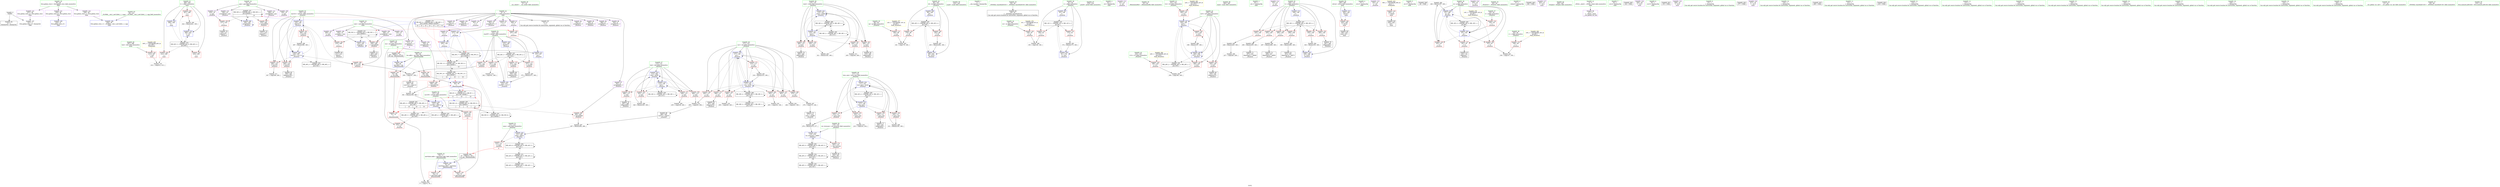 digraph "SVFG" {
	label="SVFG";

	Node0x55f3301e9c90 [shape=record,color=grey,label="{NodeID: 0\nNullPtr}"];
	Node0x55f3301e9c90 -> Node0x55f3302073c0[style=solid];
	Node0x55f3301e9c90 -> Node0x55f3302092c0[style=solid];
	Node0x55f330208ff0 [shape=record,color=red,label="{NodeID: 194\n421\<--399\n\<--t\nmain\n}"];
	Node0x55f330208ff0 -> Node0x55f330217390[style=solid];
	Node0x55f3302061b0 [shape=record,color=purple,label="{NodeID: 111\n216\<--19\n\<--jam\n_Z5solvev\n}"];
	Node0x55f3302061b0 -> Node0x55f33020e750[style=solid];
	Node0x55f3301ee200 [shape=record,color=green,label="{NodeID: 28\n51\<--52\n__cxa_atexit\<--__cxa_atexit_field_insensitive\n}"];
	Node0x55f330217c90 [shape=record,color=grey,label="{NodeID: 305\n77 = cmp(75, 76, )\n}"];
	Node0x55f33020a740 [shape=record,color=blue,label="{NodeID: 222\n115\<--321\nstart\<--inc86\n_Z5solvev\n}"];
	Node0x55f33020a740 -> Node0x55f33020d3d0[style=dashed];
	Node0x55f33020a740 -> Node0x55f33020d4a0[style=dashed];
	Node0x55f33020a740 -> Node0x55f33020d570[style=dashed];
	Node0x55f33020a740 -> Node0x55f33020d640[style=dashed];
	Node0x55f33020a740 -> Node0x55f33020a740[style=dashed];
	Node0x55f33020a740 -> Node0x55f330232640[style=dashed];
	Node0x55f33020c1f0 [shape=record,color=red,label="{NodeID: 139\n179\<--99\n\<--i8\n_Z5solvev\n}"];
	Node0x55f33020c1f0 -> Node0x55f330217990[style=solid];
	Node0x55f330206c50 [shape=record,color=green,label="{NodeID: 56\n143\<--144\nscanf\<--scanf_field_insensitive\n}"];
	Node0x55f330227740 [shape=record,color=black,label="{NodeID: 333\nMR_42V_2 = PHI(MR_42V_3, MR_42V_1, )\npts\{122 \}\n}"];
	Node0x55f330227740 -> Node0x55f330227740[style=dashed];
	Node0x55f330227740 -> Node0x55f330233540[style=dashed];
	Node0x55f33020d8b0 [shape=record,color=red,label="{NodeID: 167\n263\<--117\n\<--cur\n_Z5solvev\n}"];
	Node0x55f33020d8b0 -> Node0x55f330217810[style=solid];
	Node0x55f330208490 [shape=record,color=black,label="{NodeID: 84\n310\<--309\nidxprom80\<--\n_Z5solvev\n}"];
	Node0x55f3301ea3e0 [shape=record,color=green,label="{NodeID: 1\n7\<--1\n__dso_handle\<--dummyObj\nGlob }"];
	Node0x55f3302090c0 [shape=record,color=blue,label="{NodeID: 195\n435\<--37\nllvm.global_ctors_0\<--\nGlob }"];
	Node0x55f330206280 [shape=record,color=purple,label="{NodeID: 112\n269\<--19\narrayidx56\<--jam\n_Z5solvev\n}"];
	Node0x55f330206280 -> Node0x55f33020e8f0[style=solid];
	Node0x55f3301ee300 [shape=record,color=green,label="{NodeID: 29\n50\<--56\n_ZNSt8ios_base4InitD1Ev\<--_ZNSt8ios_base4InitD1Ev_field_insensitive\n}"];
	Node0x55f3301ee300 -> Node0x55f3302075c0[style=solid];
	Node0x55f330217e10 [shape=record,color=grey,label="{NodeID: 306\n150 = cmp(148, 149, )\n}"];
	Node0x55f33020a810 [shape=record,color=blue,label="{NodeID: 223\n113\<--326\nlast\<--inc89\n_Z5solvev\n}"];
	Node0x55f33020a810 -> Node0x55f33020d090[style=dashed];
	Node0x55f33020a810 -> Node0x55f33020d160[style=dashed];
	Node0x55f33020a810 -> Node0x55f33020d230[style=dashed];
	Node0x55f33020a810 -> Node0x55f33020d300[style=dashed];
	Node0x55f33020a810 -> Node0x55f33020a260[style=dashed];
	Node0x55f33020a810 -> Node0x55f33020a810[style=dashed];
	Node0x55f33020a810 -> Node0x55f330225f40[style=dashed];
	Node0x55f33020c2c0 [shape=record,color=red,label="{NodeID: 140\n202\<--99\n\<--i8\n_Z5solvev\n}"];
	Node0x55f33020c2c0 -> Node0x55f330216190[style=solid];
	Node0x55f330206d50 [shape=record,color=green,label="{NodeID: 57\n378\<--379\nprintf\<--printf_field_insensitive\n}"];
	Node0x55f33020d980 [shape=record,color=red,label="{NodeID: 168\n275\<--117\n\<--cur\n_Z5solvev\n}"];
	Node0x55f33020d980 -> Node0x55f330217f90[style=solid];
	Node0x55f330208560 [shape=record,color=black,label="{NodeID: 85\n350\<--349\nidxprom106\<--\n_Z5solvev\n}"];
	Node0x55f3301ed1b0 [shape=record,color=green,label="{NodeID: 2\n23\<--1\n.str\<--dummyObj\nGlob }"];
	Node0x55f3302091c0 [shape=record,color=blue,label="{NodeID: 196\n436\<--38\nllvm.global_ctors_1\<--_GLOBAL__sub_I_net12k44_1_1.cpp\nGlob }"];
	Node0x55f330206350 [shape=record,color=purple,label="{NodeID: 113\n141\<--23\n\<--.str\n_Z5solvev\n}"];
	Node0x55f3301ee400 [shape=record,color=green,label="{NodeID: 30\n63\<--64\n_Z8minimizeRii\<--_Z8minimizeRii_field_insensitive\n}"];
	Node0x55f330217f90 [shape=record,color=grey,label="{NodeID: 307\n276 = cmp(275, 146, )\n}"];
	Node0x55f330217f90 -> Node0x55f330207d40[style=solid];
	Node0x55f33020a8e0 [shape=record,color=blue,label="{NodeID: 224\n111\<--331\nturn_cam\<--inc92\n_Z5solvev\n}"];
	Node0x55f33020a8e0 -> Node0x55f33020cd50[style=dashed];
	Node0x55f33020a8e0 -> Node0x55f33020ce20[style=dashed];
	Node0x55f33020a8e0 -> Node0x55f33020cef0[style=dashed];
	Node0x55f33020a8e0 -> Node0x55f33020cfc0[style=dashed];
	Node0x55f33020a8e0 -> Node0x55f33020a8e0[style=dashed];
	Node0x55f33020a8e0 -> Node0x55f330225a40[style=dashed];
	Node0x55f33020c390 [shape=record,color=red,label="{NodeID: 141\n185\<--101\n\<--l12\n_Z5solvev\n}"];
	Node0x55f33020c390 -> Node0x55f330209b10[style=solid];
	Node0x55f330206e50 [shape=record,color=green,label="{NodeID: 58\n392\<--393\nmain\<--main_field_insensitive\n}"];
	Node0x55f330228140 [shape=record,color=black,label="{NodeID: 335\nMR_20V_3 = PHI(MR_20V_4, MR_20V_2, )\npts\{100 \}\n}"];
	Node0x55f330228140 -> Node0x55f33020c1f0[style=dashed];
	Node0x55f330228140 -> Node0x55f33020c2c0[style=dashed];
	Node0x55f330228140 -> Node0x55f330209d80[style=dashed];
	Node0x55f33020da50 [shape=record,color=red,label="{NodeID: 169\n293\<--117\n\<--cur\n_Z5solvev\n}"];
	Node0x55f33020da50 -> Node0x55f330218a10[style=solid];
	Node0x55f330208630 [shape=record,color=black,label="{NodeID: 86\n354\<--353\nidxprom108\<--\n_Z5solvev\n}"];
	Node0x55f3301eb320 [shape=record,color=green,label="{NodeID: 3\n25\<--1\n.str.1\<--dummyObj\nGlob }"];
	Node0x55f330230d40 [shape=record,color=black,label="{NodeID: 363\nMR_28V_4 = PHI(MR_28V_5, MR_28V_3, )\npts\{108 \}\n|{|<s1>10|<s2>10|<s3>10}}"];
	Node0x55f330230d40 -> Node0x55f330223c40[style=dashed];
	Node0x55f330230d40:s1 -> Node0x55f33020b9d0[style=dashed,color=red];
	Node0x55f330230d40:s2 -> Node0x55f330209560[style=dashed,color=red];
	Node0x55f330230d40:s3 -> Node0x55f3302349a0[style=dashed,color=red];
	Node0x55f3302092c0 [shape=record,color=blue, style = dotted,label="{NodeID: 197\n437\<--3\nllvm.global_ctors_2\<--dummyVal\nGlob }"];
	Node0x55f330206420 [shape=record,color=purple,label="{NodeID: 114\n152\<--23\n\<--.str\n_Z5solvev\n}"];
	Node0x55f330204840 [shape=record,color=green,label="{NodeID: 31\n68\<--69\nres.addr\<--res.addr_field_insensitive\n_Z8minimizeRii\n}"];
	Node0x55f330204840 -> Node0x55f33020b690[style=solid];
	Node0x55f330204840 -> Node0x55f33020b760[style=solid];
	Node0x55f330204840 -> Node0x55f3302093c0[style=solid];
	Node0x55f330218110 [shape=record,color=grey,label="{NodeID: 308\n227 = cmp(226, 228, )\n}"];
	Node0x55f33020a9b0 [shape=record,color=blue,label="{NodeID: 225\n109\<--336\nt\<--inc95\n_Z5solvev\n}"];
	Node0x55f33020a9b0 -> Node0x55f330225540[style=dashed];
	Node0x55f33020c460 [shape=record,color=red,label="{NodeID: 142\n189\<--103\n\<--r13\n_Z5solvev\n}"];
	Node0x55f33020c460 -> Node0x55f330217b10[style=solid];
	Node0x55f330206f50 [shape=record,color=green,label="{NodeID: 59\n395\<--396\nretval\<--retval_field_insensitive\nmain\n}"];
	Node0x55f330206f50 -> Node0x55f33020eb60[style=solid];
	Node0x55f330206f50 -> Node0x55f330212d60[style=solid];
	Node0x55f330228640 [shape=record,color=black,label="{NodeID: 336\nMR_26V_2 = PHI(MR_26V_4, MR_26V_1, )\npts\{106 \}\n}"];
	Node0x55f330228640 -> Node0x55f330209b10[style=dashed];
	Node0x55f33020db20 [shape=record,color=red,label="{NodeID: 170\n306\<--117\n\<--cur\n_Z5solvev\n}"];
	Node0x55f33020db20 -> Node0x55f3302083c0[style=solid];
	Node0x55f330208700 [shape=record,color=black,label="{NodeID: 87\n360\<--359\nconv111\<--cmp110\n_Z5solvev\n}"];
	Node0x55f330208700 -> Node0x55f330217510[style=solid];
	Node0x55f3301eb3b0 [shape=record,color=green,label="{NodeID: 4\n27\<--1\n.str.2\<--dummyObj\nGlob }"];
	Node0x55f3302093c0 [shape=record,color=blue,label="{NodeID: 198\n68\<--66\nres.addr\<--res\n_Z8minimizeRii\n}"];
	Node0x55f3302093c0 -> Node0x55f33020b690[style=dashed];
	Node0x55f3302093c0 -> Node0x55f33020b760[style=dashed];
	Node0x55f3302064f0 [shape=record,color=purple,label="{NodeID: 115\n183\<--23\n\<--.str\n_Z5solvev\n}"];
	Node0x55f3302048d0 [shape=record,color=green,label="{NodeID: 32\n70\<--71\nnewValue.addr\<--newValue.addr_field_insensitive\n_Z8minimizeRii\n}"];
	Node0x55f3302048d0 -> Node0x55f33020b830[style=solid];
	Node0x55f3302048d0 -> Node0x55f33020b900[style=solid];
	Node0x55f3302048d0 -> Node0x55f330209490[style=solid];
	Node0x55f330218290 [shape=record,color=grey,label="{NodeID: 309\n239 = cmp(238, 240, )\n}"];
	Node0x55f33020aa80 [shape=record,color=blue,label="{NodeID: 226\n123\<--146\nstart97\<--\n_Z5solvev\n}"];
	Node0x55f33020aa80 -> Node0x55f330224140[style=dashed];
	Node0x55f33020c530 [shape=record,color=red,label="{NodeID: 143\n188\<--105\n\<--k15\n_Z5solvev\n}"];
	Node0x55f33020c530 -> Node0x55f330217b10[style=solid];
	Node0x55f330207020 [shape=record,color=green,label="{NodeID: 60\n397\<--398\ntest\<--test_field_insensitive\nmain\n}"];
	Node0x55f330207020 -> Node0x55f33020ec30[style=solid];
	Node0x55f330228b40 [shape=record,color=black,label="{NodeID: 337\nMR_54V_2 = PHI(MR_54V_3, MR_54V_1, )\npts\{220000 \}\n|{|<s4>15}}"];
	Node0x55f330228b40 -> Node0x55f33020e750[style=dashed];
	Node0x55f330228b40 -> Node0x55f33020e8f0[style=dashed];
	Node0x55f330228b40 -> Node0x55f330209be0[style=dashed];
	Node0x55f330228b40 -> Node0x55f330228b40[style=dashed];
	Node0x55f330228b40:s4 -> Node0x55f330233f40[style=dashed,color=blue];
	Node0x55f33020dbf0 [shape=record,color=red,label="{NodeID: 171\n315\<--117\n\<--cur\n_Z5solvev\n}"];
	Node0x55f33020dbf0 -> Node0x55f330216790[style=solid];
	Node0x55f3302087d0 [shape=record,color=black,label="{NodeID: 88\n405\<--402\ncall\<--\nmain\n}"];
	Node0x55f3301eb440 [shape=record,color=green,label="{NodeID: 5\n29\<--1\n.str.3\<--dummyObj\nGlob }"];
	Node0x55f330251800 [shape=record,color=black,label="{NodeID: 448\n48 = PHI()\n}"];
	Node0x55f330215a10 [shape=record,color=grey,label="{NodeID: 282\n168 = Binary(167, 169, )\n}"];
	Node0x55f330215a10 -> Node0x55f3302098a0[style=solid];
	Node0x55f330209490 [shape=record,color=blue,label="{NodeID: 199\n70\<--67\nnewValue.addr\<--newValue\n_Z8minimizeRii\n}"];
	Node0x55f330209490 -> Node0x55f33020b830[style=dashed];
	Node0x55f330209490 -> Node0x55f33020b900[style=dashed];
	Node0x55f33020aeb0 [shape=record,color=purple,label="{NodeID: 116\n376\<--25\n\<--.str.1\n_Z5solvev\n}"];
	Node0x55f330204960 [shape=record,color=green,label="{NodeID: 33\n84\<--85\n_Z5solvev\<--_Z5solvev_field_insensitive\n}"];
	Node0x55f330218410 [shape=record,color=grey,label="{NodeID: 310\n233 = cmp(232, 234, )\n}"];
	Node0x55f33020ab50 [shape=record,color=blue,label="{NodeID: 227\n125\<--146\nlast101\<--\n_Z5solvev\n}"];
	Node0x55f33020ab50 -> Node0x55f33020e1a0[style=dashed];
	Node0x55f33020ab50 -> Node0x55f33020e270[style=dashed];
	Node0x55f33020ab50 -> Node0x55f33020e340[style=dashed];
	Node0x55f33020ab50 -> Node0x55f33020e410[style=dashed];
	Node0x55f33020ab50 -> Node0x55f33020acf0[style=dashed];
	Node0x55f33020ab50 -> Node0x55f330224640[style=dashed];
	Node0x55f33020c600 [shape=record,color=red,label="{NodeID: 144\n192\<--105\n\<--k15\n_Z5solvev\n}"];
	Node0x55f33020c600 -> Node0x55f330207790[style=solid];
	Node0x55f3302070f0 [shape=record,color=green,label="{NodeID: 61\n399\<--400\nt\<--t_field_insensitive\nmain\n}"];
	Node0x55f3302070f0 -> Node0x55f330208e50[style=solid];
	Node0x55f3302070f0 -> Node0x55f330208f20[style=solid];
	Node0x55f3302070f0 -> Node0x55f330208ff0[style=solid];
	Node0x55f3302070f0 -> Node0x55f330212e30[style=solid];
	Node0x55f3302070f0 -> Node0x55f330212f00[style=solid];
	Node0x55f33020dcc0 [shape=record,color=red,label="{NodeID: 172\n303\<--119\n\<--cur_turncam\n_Z5solvev\n}"];
	Node0x55f33020dcc0 -> Node0x55f3302082f0[style=solid];
	Node0x55f3302088a0 [shape=record,color=black,label="{NodeID: 89\n394\<--425\nmain_ret\<--\nmain\n}"];
	Node0x55f3301eb4d0 [shape=record,color=green,label="{NodeID: 6\n31\<--1\nstdout\<--dummyObj\nGlob }"];
	Node0x55f330251900 [shape=record,color=black,label="{NodeID: 449\n184 = PHI()\n}"];
	Node0x55f330231c40 [shape=record,color=black,label="{NodeID: 366\nMR_50V_14 = PHI(MR_50V_15, MR_50V_13, )\npts\{140000 \}\n|{|<s2>10|<s3>10|<s4>10}}"];
	Node0x55f330231c40 -> Node0x55f33020ea90[style=dashed];
	Node0x55f330231c40 -> Node0x55f330225040[style=dashed];
	Node0x55f330231c40:s2 -> Node0x55f33020b9d0[style=dashed,color=red];
	Node0x55f330231c40:s3 -> Node0x55f330209560[style=dashed,color=red];
	Node0x55f330231c40:s4 -> Node0x55f3302349a0[style=dashed,color=red];
	Node0x55f330215b90 [shape=record,color=grey,label="{NodeID: 283\n174 = Binary(173, 169, )\n}"];
	Node0x55f330215b90 -> Node0x55f330209970[style=solid];
	Node0x55f330209560 [shape=record,color=blue,label="{NodeID: 200\n80\<--79\n\<--\n_Z8minimizeRii\n}"];
	Node0x55f330209560 -> Node0x55f3302349a0[style=dashed];
	Node0x55f33020af80 [shape=record,color=purple,label="{NodeID: 117\n403\<--27\n\<--.str.2\nmain\n}"];
	Node0x55f330204a20 [shape=record,color=green,label="{NodeID: 34\n87\<--88\nnc\<--nc_field_insensitive\n_Z5solvev\n}"];
	Node0x55f330204a20 -> Node0x55f33020baa0[style=solid];
	Node0x55f330218590 [shape=record,color=grey,label="{NodeID: 311\n347 = cmp(346, 240, )\n}"];
	Node0x55f33020ac20 [shape=record,color=blue,label="{NodeID: 228\n127\<--361\ncur105\<--add112\n_Z5solvev\n}"];
	Node0x55f33020ac20 -> Node0x55f33020e4e0[style=dashed];
	Node0x55f33020ac20 -> Node0x55f33020ac20[style=dashed];
	Node0x55f33020ac20 -> Node0x55f330224b40[style=dashed];
	Node0x55f33020c6d0 [shape=record,color=red,label="{NodeID: 145\n197\<--105\n\<--k15\n_Z5solvev\n}"];
	Node0x55f33020c6d0 -> Node0x55f330215d10[style=solid];
	Node0x55f3302071c0 [shape=record,color=green,label="{NodeID: 62\n406\<--407\nfreopen\<--freopen_field_insensitive\n}"];
	Node0x55f33020dd90 [shape=record,color=red,label="{NodeID: 173\n312\<--121\n\<--num\n_Z5solvev\n|{<s0>9}}"];
	Node0x55f33020dd90:s0 -> Node0x55f330252200[style=solid,color=red];
	Node0x55f330208970 [shape=record,color=purple,label="{NodeID: 90\n47\<--4\n\<--_ZStL8__ioinit\n__cxx_global_var_init\n}"];
	Node0x55f3301ec470 [shape=record,color=green,label="{NodeID: 7\n32\<--1\n.str.4\<--dummyObj\nGlob }"];
	Node0x55f330251a00 [shape=record,color=black,label="{NodeID: 450\n142 = PHI()\n}"];
	Node0x55f330215d10 [shape=record,color=grey,label="{NodeID: 284\n198 = Binary(197, 169, )\n}"];
	Node0x55f330215d10 -> Node0x55f330209cb0[style=solid];
	Node0x55f330209630 [shape=record,color=blue,label="{NodeID: 201\n91\<--146\ni\<--\n_Z5solvev\n}"];
	Node0x55f330209630 -> Node0x55f330222d40[style=dashed];
	Node0x55f33020b050 [shape=record,color=purple,label="{NodeID: 118\n404\<--29\n\<--.str.3\nmain\n}"];
	Node0x55f330204af0 [shape=record,color=green,label="{NodeID: 35\n89\<--90\nnj\<--nj_field_insensitive\n_Z5solvev\n}"];
	Node0x55f330204af0 -> Node0x55f33020bb70[style=solid];
	Node0x55f330218710 [shape=record,color=grey,label="{NodeID: 312\n342 = cmp(341, 240, )\n}"];
	Node0x55f33020acf0 [shape=record,color=blue,label="{NodeID: 229\n125\<--367\nlast101\<--inc114\n_Z5solvev\n}"];
	Node0x55f33020acf0 -> Node0x55f33020e1a0[style=dashed];
	Node0x55f33020acf0 -> Node0x55f33020e270[style=dashed];
	Node0x55f33020acf0 -> Node0x55f33020e340[style=dashed];
	Node0x55f33020acf0 -> Node0x55f33020e410[style=dashed];
	Node0x55f33020acf0 -> Node0x55f33020acf0[style=dashed];
	Node0x55f33020acf0 -> Node0x55f330224640[style=dashed];
	Node0x55f33020c7a0 [shape=record,color=red,label="{NodeID: 146\n375\<--107\n\<--res\n_Z5solvev\n}"];
	Node0x55f3302072c0 [shape=record,color=green,label="{NodeID: 63\n38\<--431\n_GLOBAL__sub_I_net12k44_1_1.cpp\<--_GLOBAL__sub_I_net12k44_1_1.cpp_field_insensitive\n}"];
	Node0x55f3302072c0 -> Node0x55f3302091c0[style=solid];
	Node0x55f33020de60 [shape=record,color=red,label="{NodeID: 174\n341\<--123\n\<--start97\n_Z5solvev\n}"];
	Node0x55f33020de60 -> Node0x55f330218710[style=solid];
	Node0x55f330208a40 [shape=record,color=purple,label="{NodeID: 91\n206\<--8\n\<--f\n_Z5solvev\n}"];
	Node0x55f330208a40 -> Node0x55f33020e5b0[style=solid];
	Node0x55f3301ec500 [shape=record,color=green,label="{NodeID: 8\n34\<--1\n.str.5\<--dummyObj\nGlob }"];
	Node0x55f330251b00 [shape=record,color=black,label="{NodeID: 451\n153 = PHI()\n}"];
	Node0x55f330232640 [shape=record,color=black,label="{NodeID: 368\nMR_36V_4 = PHI(MR_36V_6, MR_36V_3, )\npts\{116 \}\n}"];
	Node0x55f330232640 -> Node0x55f33020a330[style=dashed];
	Node0x55f330232640 -> Node0x55f330226440[style=dashed];
	Node0x55f330232640 -> Node0x55f330232640[style=dashed];
	Node0x55f330215e90 [shape=record,color=grey,label="{NodeID: 285\n300 = Binary(299, 169, )\n}"];
	Node0x55f330215e90 -> Node0x55f330208220[style=solid];
	Node0x55f330209700 [shape=record,color=blue,label="{NodeID: 202\n97\<--154\nk\<--\n_Z5solvev\n}"];
	Node0x55f330209700 -> Node0x55f33020bf80[style=dashed];
	Node0x55f330209700 -> Node0x55f33020c050[style=dashed];
	Node0x55f330209700 -> Node0x55f33020c120[style=dashed];
	Node0x55f330209700 -> Node0x55f3302098a0[style=dashed];
	Node0x55f330209700 -> Node0x55f330223240[style=dashed];
	Node0x55f33020b120 [shape=record,color=purple,label="{NodeID: 119\n408\<--32\n\<--.str.4\nmain\n}"];
	Node0x55f330204bc0 [shape=record,color=green,label="{NodeID: 36\n91\<--92\ni\<--i_field_insensitive\n_Z5solvev\n}"];
	Node0x55f330204bc0 -> Node0x55f33020bc40[style=solid];
	Node0x55f330204bc0 -> Node0x55f33020bd10[style=solid];
	Node0x55f330204bc0 -> Node0x55f330209630[style=solid];
	Node0x55f330204bc0 -> Node0x55f330209970[style=solid];
	Node0x55f330218890 [shape=record,color=grey,label="{NodeID: 313\n245 = cmp(244, 240, )\n}"];
	Node0x55f33020adc0 [shape=record,color=blue,label="{NodeID: 230\n123\<--372\nstart97\<--inc117\n_Z5solvev\n}"];
	Node0x55f33020adc0 -> Node0x55f330224140[style=dashed];
	Node0x55f33020c870 [shape=record,color=red,label="{NodeID: 147\n225\<--109\n\<--t\n_Z5solvev\n}"];
	Node0x55f33020c870 -> Node0x55f330216910[style=solid];
	Node0x55f3302073c0 [shape=record,color=black,label="{NodeID: 64\n2\<--3\ndummyVal\<--dummyVal\n}"];
	Node0x55f33020df30 [shape=record,color=red,label="{NodeID: 175\n353\<--123\n\<--start97\n_Z5solvev\n}"];
	Node0x55f33020df30 -> Node0x55f330208630[style=solid];
	Node0x55f330208b10 [shape=record,color=purple,label="{NodeID: 92\n213\<--8\n\<--f\n_Z5solvev\n}"];
	Node0x55f330208b10 -> Node0x55f330209f20[style=solid];
	Node0x55f3301ec590 [shape=record,color=green,label="{NodeID: 9\n37\<--1\n\<--dummyObj\nCan only get source location for instruction, argument, global var or function.}"];
	Node0x55f330251c00 [shape=record,color=black,label="{NodeID: 452\n377 = PHI()\n}"];
	Node0x55f330232b40 [shape=record,color=black,label="{NodeID: 369\nMR_38V_4 = PHI(MR_38V_5, MR_38V_3, )\npts\{118 \}\n}"];
	Node0x55f330232b40 -> Node0x55f33020a400[style=dashed];
	Node0x55f330232b40 -> Node0x55f330227150[style=dashed];
	Node0x55f330232b40 -> Node0x55f330232b40[style=dashed];
	Node0x55f330216010 [shape=record,color=grey,label="{NodeID: 286\n326 = Binary(325, 169, )\n}"];
	Node0x55f330216010 -> Node0x55f33020a810[style=solid];
	Node0x55f3302097d0 [shape=record,color=blue,label="{NodeID: 203\n163\<--165\narrayidx\<--\n_Z5solvev\n}"];
	Node0x55f3302097d0 -> Node0x55f3302097d0[style=dashed];
	Node0x55f3302097d0 -> Node0x55f330223740[style=dashed];
	Node0x55f33020b1f0 [shape=record,color=purple,label="{NodeID: 120\n417\<--34\n\<--.str.5\nmain\n}"];
	Node0x55f330204c90 [shape=record,color=green,label="{NodeID: 37\n93\<--94\nl\<--l_field_insensitive\n_Z5solvev\n}"];
	Node0x55f330204c90 -> Node0x55f33020bde0[style=solid];
	Node0x55f330218a10 [shape=record,color=grey,label="{NodeID: 314\n295 = cmp(293, 294, )\n}"];
	Node0x55f330218a10 -> Node0x55f330208150[style=solid];
	Node0x55f330212d60 [shape=record,color=blue,label="{NodeID: 231\n395\<--146\nretval\<--\nmain\n}"];
	Node0x55f330212d60 -> Node0x55f33020eb60[style=dashed];
	Node0x55f33020c940 [shape=record,color=red,label="{NodeID: 148\n255\<--109\n\<--t\n_Z5solvev\n}"];
	Node0x55f33020c940 -> Node0x55f330217210[style=solid];
	Node0x55f3302074c0 [shape=record,color=black,label="{NodeID: 65\n13\<--8\n\<--f\nCan only get source location for instruction, argument, global var or function.}"];
	Node0x55f33020e000 [shape=record,color=red,label="{NodeID: 176\n358\<--123\n\<--start97\n_Z5solvev\n}"];
	Node0x55f33020e000 -> Node0x55f330218e90[style=solid];
	Node0x55f330208be0 [shape=record,color=purple,label="{NodeID: 93\n220\<--8\n\<--f\n_Z5solvev\n}"];
	Node0x55f330208be0 -> Node0x55f330209ff0[style=solid];
	Node0x55f3301ec620 [shape=record,color=green,label="{NodeID: 10\n130\<--1\n\<--dummyObj\nCan only get source location for instruction, argument, global var or function.}"];
	Node0x55f330251d00 [shape=record,color=black,label="{NodeID: 453\n409 = PHI()\n}"];
	Node0x55f330233040 [shape=record,color=black,label="{NodeID: 370\nMR_40V_4 = PHI(MR_40V_5, MR_40V_3, )\npts\{120 \}\n}"];
	Node0x55f330233040 -> Node0x55f330227240[style=dashed];
	Node0x55f330233040 -> Node0x55f33022db40[style=dashed];
	Node0x55f330233040 -> Node0x55f330233040[style=dashed];
	Node0x55f330216190 [shape=record,color=grey,label="{NodeID: 287\n203 = Binary(202, 169, )\n}"];
	Node0x55f330216190 -> Node0x55f330209d80[style=solid];
	Node0x55f3302098a0 [shape=record,color=blue,label="{NodeID: 204\n97\<--168\nk\<--inc\n_Z5solvev\n}"];
	Node0x55f3302098a0 -> Node0x55f33020bf80[style=dashed];
	Node0x55f3302098a0 -> Node0x55f33020c050[style=dashed];
	Node0x55f3302098a0 -> Node0x55f33020c120[style=dashed];
	Node0x55f3302098a0 -> Node0x55f3302098a0[style=dashed];
	Node0x55f3302098a0 -> Node0x55f330223240[style=dashed];
	Node0x55f33020b2c0 [shape=record,color=purple,label="{NodeID: 121\n435\<--36\nllvm.global_ctors_0\<--llvm.global_ctors\nGlob }"];
	Node0x55f33020b2c0 -> Node0x55f3302090c0[style=solid];
	Node0x55f330204d60 [shape=record,color=green,label="{NodeID: 38\n95\<--96\nr\<--r_field_insensitive\n_Z5solvev\n}"];
	Node0x55f330204d60 -> Node0x55f33020beb0[style=solid];
	Node0x55f330218b90 [shape=record,color=grey,label="{NodeID: 315\n414 = cmp(412, 413, )\n}"];
	Node0x55f330212e30 [shape=record,color=blue,label="{NodeID: 232\n399\<--169\nt\<--\nmain\n}"];
	Node0x55f330212e30 -> Node0x55f3302344a0[style=dashed];
	Node0x55f33020ca10 [shape=record,color=red,label="{NodeID: 149\n266\<--109\n\<--t\n_Z5solvev\n}"];
	Node0x55f33020ca10 -> Node0x55f330216f10[style=solid];
	Node0x55f3302075c0 [shape=record,color=black,label="{NodeID: 66\n49\<--50\n\<--_ZNSt8ios_base4InitD1Ev\nCan only get source location for instruction, argument, global var or function.}"];
	Node0x55f33020e0d0 [shape=record,color=red,label="{NodeID: 177\n371\<--123\n\<--start97\n_Z5solvev\n}"];
	Node0x55f33020e0d0 -> Node0x55f330216d90[style=solid];
	Node0x55f330208cb0 [shape=record,color=purple,label="{NodeID: 94\n282\<--8\narrayidx63\<--f\n_Z5solvev\n}"];
	Node0x55f3301ebe80 [shape=record,color=green,label="{NodeID: 11\n131\<--1\n\<--dummyObj\nCan only get source location for instruction, argument, global var or function.}"];
	Node0x55f330251e00 [shape=record,color=black,label="{NodeID: 454\n418 = PHI()\n}"];
	Node0x55f330233540 [shape=record,color=black,label="{NodeID: 371\nMR_42V_4 = PHI(MR_42V_5, MR_42V_3, )\npts\{122 \}\n}"];
	Node0x55f330233540 -> Node0x55f330227740[style=dashed];
	Node0x55f330233540 -> Node0x55f33022e040[style=dashed];
	Node0x55f330233540 -> Node0x55f330233540[style=dashed];
	Node0x55f330216310 [shape=record,color=grey,label="{NodeID: 288\n367 = Binary(366, 169, )\n}"];
	Node0x55f330216310 -> Node0x55f33020acf0[style=solid];
	Node0x55f330209970 [shape=record,color=blue,label="{NodeID: 205\n91\<--174\ni\<--inc6\n_Z5solvev\n}"];
	Node0x55f330209970 -> Node0x55f330222d40[style=dashed];
	Node0x55f33020b3c0 [shape=record,color=purple,label="{NodeID: 122\n436\<--36\nllvm.global_ctors_1\<--llvm.global_ctors\nGlob }"];
	Node0x55f33020b3c0 -> Node0x55f3302091c0[style=solid];
	Node0x55f330204e30 [shape=record,color=green,label="{NodeID: 39\n97\<--98\nk\<--k_field_insensitive\n_Z5solvev\n}"];
	Node0x55f330204e30 -> Node0x55f33020bf80[style=solid];
	Node0x55f330204e30 -> Node0x55f33020c050[style=solid];
	Node0x55f330204e30 -> Node0x55f33020c120[style=solid];
	Node0x55f330204e30 -> Node0x55f330209700[style=solid];
	Node0x55f330204e30 -> Node0x55f3302098a0[style=solid];
	Node0x55f330218d10 [shape=record,color=grey,label="{NodeID: 316\n250 = cmp(249, 240, )\n}"];
	Node0x55f330212f00 [shape=record,color=blue,label="{NodeID: 233\n399\<--422\nt\<--inc\nmain\n}"];
	Node0x55f330212f00 -> Node0x55f3302344a0[style=dashed];
	Node0x55f33020cae0 [shape=record,color=red,label="{NodeID: 150\n280\<--109\n\<--t\n_Z5solvev\n}"];
	Node0x55f33020cae0 -> Node0x55f330207e10[style=solid];
	Node0x55f3302076c0 [shape=record,color=black,label="{NodeID: 67\n162\<--161\nidxprom\<--\n_Z5solvev\n}"];
	Node0x55f33022ae40 [shape=record,color=black,label="{NodeID: 344\nMR_50V_7 = PHI(MR_50V_8, MR_50V_6, )\npts\{140000 \}\n}"];
	Node0x55f33022ae40 -> Node0x55f330225040[style=dashed];
	Node0x55f33022ae40 -> Node0x55f33022ae40[style=dashed];
	Node0x55f33022ae40 -> Node0x55f33022d140[style=dashed];
	Node0x55f33020e1a0 [shape=record,color=red,label="{NodeID: 178\n346\<--125\n\<--last101\n_Z5solvev\n}"];
	Node0x55f33020e1a0 -> Node0x55f330218590[style=solid];
	Node0x55f330208d80 [shape=record,color=purple,label="{NodeID: 95\n285\<--8\narrayidx65\<--f\n_Z5solvev\n}"];
	Node0x55f3301ebf50 [shape=record,color=green,label="{NodeID: 12\n132\<--1\n\<--dummyObj\nCan only get source location for instruction, argument, global var or function.}"];
	Node0x55f330251f00 [shape=record,color=black,label="{NodeID: 455\n66 = PHI(311, 107, )\n0th arg _Z8minimizeRii }"];
	Node0x55f330251f00 -> Node0x55f3302093c0[style=solid];
	Node0x55f330216490 [shape=record,color=grey,label="{NodeID: 289\n331 = Binary(330, 169, )\n}"];
	Node0x55f330216490 -> Node0x55f33020a8e0[style=solid];
	Node0x55f330209a40 [shape=record,color=blue,label="{NodeID: 206\n99\<--146\ni8\<--\n_Z5solvev\n}"];
	Node0x55f330209a40 -> Node0x55f330228140[style=dashed];
	Node0x55f33020b4c0 [shape=record,color=purple,label="{NodeID: 123\n437\<--36\nllvm.global_ctors_2\<--llvm.global_ctors\nGlob }"];
	Node0x55f33020b4c0 -> Node0x55f3302092c0[style=solid];
	Node0x55f330204f00 [shape=record,color=green,label="{NodeID: 40\n99\<--100\ni8\<--i8_field_insensitive\n_Z5solvev\n}"];
	Node0x55f330204f00 -> Node0x55f33020c1f0[style=solid];
	Node0x55f330204f00 -> Node0x55f33020c2c0[style=solid];
	Node0x55f330204f00 -> Node0x55f330209a40[style=solid];
	Node0x55f330204f00 -> Node0x55f330209d80[style=solid];
	Node0x55f330218e90 [shape=record,color=grey,label="{NodeID: 317\n359 = cmp(357, 358, )\n}"];
	Node0x55f330218e90 -> Node0x55f330208700[style=solid];
	Node0x55f33020cbb0 [shape=record,color=red,label="{NodeID: 151\n299\<--109\n\<--t\n_Z5solvev\n}"];
	Node0x55f33020cbb0 -> Node0x55f330215e90[style=solid];
	Node0x55f330207790 [shape=record,color=black,label="{NodeID: 68\n193\<--192\nidxprom19\<--\n_Z5solvev\n}"];
	Node0x55f33020e270 [shape=record,color=red,label="{NodeID: 179\n349\<--125\n\<--last101\n_Z5solvev\n}"];
	Node0x55f33020e270 -> Node0x55f330208560[style=solid];
	Node0x55f330205580 [shape=record,color=purple,label="{NodeID: 96\n288\<--8\narrayidx67\<--f\n_Z5solvev\n}"];
	Node0x55f3301ec020 [shape=record,color=green,label="{NodeID: 13\n137\<--1\n\<--dummyObj\nCan only get source location for instruction, argument, global var or function.}"];
	Node0x55f330252200 [shape=record,color=black,label="{NodeID: 456\n67 = PHI(312, 363, )\n1st arg _Z8minimizeRii }"];
	Node0x55f330252200 -> Node0x55f330209490[style=solid];
	Node0x55f330233f40 [shape=record,color=black,label="{NodeID: 373\nMR_64V_2 = PHI(MR_64V_3, MR_64V_1, )\npts\{140000 180000 220000 \}\n|{<s0>15|<s1>15|<s2>15|<s3>15|<s4>15|<s5>15|<s6>15}}"];
	Node0x55f330233f40:s0 -> Node0x55f33020e5b0[style=dashed,color=red];
	Node0x55f330233f40:s1 -> Node0x55f330209f20[style=dashed,color=red];
	Node0x55f330233f40:s2 -> Node0x55f330209ff0[style=dashed,color=red];
	Node0x55f330233f40:s3 -> Node0x55f330223740[style=dashed,color=red];
	Node0x55f330233f40:s4 -> Node0x55f330225040[style=dashed,color=red];
	Node0x55f330233f40:s5 -> Node0x55f330228b40[style=dashed,color=red];
	Node0x55f330233f40:s6 -> Node0x55f33022ae40[style=dashed,color=red];
	Node0x55f330216610 [shape=record,color=grey,label="{NodeID: 290\n278 = Binary(274, 277, )\n}"];
	Node0x55f330216610 -> Node0x55f33020a4d0[style=solid];
	Node0x55f330209b10 [shape=record,color=blue,label="{NodeID: 207\n105\<--185\nk15\<--\n_Z5solvev\n}"];
	Node0x55f330209b10 -> Node0x55f33020c530[style=dashed];
	Node0x55f330209b10 -> Node0x55f33020c600[style=dashed];
	Node0x55f330209b10 -> Node0x55f33020c6d0[style=dashed];
	Node0x55f330209b10 -> Node0x55f330209cb0[style=dashed];
	Node0x55f330209b10 -> Node0x55f330228640[style=dashed];
	Node0x55f33020b5c0 [shape=record,color=red,label="{NodeID: 124\n402\<--31\n\<--stdout\nmain\n}"];
	Node0x55f33020b5c0 -> Node0x55f3302087d0[style=solid];
	Node0x55f330204fd0 [shape=record,color=green,label="{NodeID: 41\n101\<--102\nl12\<--l12_field_insensitive\n_Z5solvev\n}"];
	Node0x55f330204fd0 -> Node0x55f33020c390[style=solid];
	Node0x55f330219010 [shape=record,color=grey,label="{NodeID: 318\n253 = cmp(252, 146, )\n}"];
	Node0x55f33020cc80 [shape=record,color=red,label="{NodeID: 152\n335\<--109\n\<--t\n_Z5solvev\n}"];
	Node0x55f33020cc80 -> Node0x55f330216c10[style=solid];
	Node0x55f330207860 [shape=record,color=black,label="{NodeID: 69\n211\<--210\ntobool\<--\n_Z5solvev\n}"];
	Node0x55f33020e340 [shape=record,color=red,label="{NodeID: 180\n357\<--125\n\<--last101\n_Z5solvev\n}"];
	Node0x55f33020e340 -> Node0x55f330218e90[style=solid];
	Node0x55f330205650 [shape=record,color=purple,label="{NodeID: 97\n291\<--8\narrayidx69\<--f\n_Z5solvev\n}"];
	Node0x55f330205650 -> Node0x55f33020e9c0[style=solid];
	Node0x55f3301ec0f0 [shape=record,color=green,label="{NodeID: 14\n138\<--1\n\<--dummyObj\nCan only get source location for instruction, argument, global var or function.}"];
	Node0x55f3302344a0 [shape=record,color=black,label="{NodeID: 374\nMR_62V_3 = PHI(MR_62V_4, MR_62V_2, )\npts\{400 \}\n}"];
	Node0x55f3302344a0 -> Node0x55f330208e50[style=dashed];
	Node0x55f3302344a0 -> Node0x55f330208f20[style=dashed];
	Node0x55f3302344a0 -> Node0x55f330208ff0[style=dashed];
	Node0x55f3302344a0 -> Node0x55f330212f00[style=dashed];
	Node0x55f330216790 [shape=record,color=grey,label="{NodeID: 291\n316 = Binary(315, 169, )\n}"];
	Node0x55f330216790 -> Node0x55f33020a670[style=solid];
	Node0x55f330209be0 [shape=record,color=blue,label="{NodeID: 208\n194\<--165\narrayidx20\<--\n_Z5solvev\n}"];
	Node0x55f330209be0 -> Node0x55f330209be0[style=dashed];
	Node0x55f330209be0 -> Node0x55f330228b40[style=dashed];
	Node0x55f33020b690 [shape=record,color=red,label="{NodeID: 125\n74\<--68\n\<--res.addr\n_Z8minimizeRii\n}"];
	Node0x55f33020b690 -> Node0x55f33020b9d0[style=solid];
	Node0x55f3302050a0 [shape=record,color=green,label="{NodeID: 42\n103\<--104\nr13\<--r13_field_insensitive\n_Z5solvev\n}"];
	Node0x55f3302050a0 -> Node0x55f33020c460[style=solid];
	Node0x55f330222d40 [shape=record,color=black,label="{NodeID: 319\nMR_12V_3 = PHI(MR_12V_4, MR_12V_2, )\npts\{92 \}\n}"];
	Node0x55f330222d40 -> Node0x55f33020bc40[style=dashed];
	Node0x55f330222d40 -> Node0x55f33020bd10[style=dashed];
	Node0x55f330222d40 -> Node0x55f330209970[style=dashed];
	Node0x55f33020cd50 [shape=record,color=red,label="{NodeID: 153\n232\<--111\n\<--turn_cam\n_Z5solvev\n}"];
	Node0x55f33020cd50 -> Node0x55f330218410[style=solid];
	Node0x55f330207930 [shape=record,color=black,label="{NodeID: 70\n218\<--217\ntobool27\<--\n_Z5solvev\n}"];
	Node0x55f33020e410 [shape=record,color=red,label="{NodeID: 181\n366\<--125\n\<--last101\n_Z5solvev\n}"];
	Node0x55f33020e410 -> Node0x55f330216310[style=solid];
	Node0x55f330205720 [shape=record,color=purple,label="{NodeID: 98\n302\<--8\narrayidx75\<--f\n_Z5solvev\n}"];
	Node0x55f3301ed6b0 [shape=record,color=green,label="{NodeID: 15\n146\<--1\n\<--dummyObj\nCan only get source location for instruction, argument, global var or function.}"];
	Node0x55f3302349a0 [shape=record,color=black,label="{NodeID: 375\nMR_6V_3 = PHI(MR_6V_2, MR_6V_1, )\npts\{108 140000 \}\n|{<s0>9|<s1>10|<s2>10}}"];
	Node0x55f3302349a0:s0 -> Node0x55f33022e540[style=dashed,color=blue];
	Node0x55f3302349a0:s1 -> Node0x55f330230d40[style=dashed,color=blue];
	Node0x55f3302349a0:s2 -> Node0x55f330231c40[style=dashed,color=blue];
	Node0x55f330216910 [shape=record,color=grey,label="{NodeID: 292\n226 = Binary(225, 169, )\n}"];
	Node0x55f330216910 -> Node0x55f330218110[style=solid];
	Node0x55f330209cb0 [shape=record,color=blue,label="{NodeID: 209\n105\<--198\nk15\<--inc22\n_Z5solvev\n}"];
	Node0x55f330209cb0 -> Node0x55f33020c530[style=dashed];
	Node0x55f330209cb0 -> Node0x55f33020c600[style=dashed];
	Node0x55f330209cb0 -> Node0x55f33020c6d0[style=dashed];
	Node0x55f330209cb0 -> Node0x55f330209cb0[style=dashed];
	Node0x55f330209cb0 -> Node0x55f330228640[style=dashed];
	Node0x55f33020b760 [shape=record,color=red,label="{NodeID: 126\n80\<--68\n\<--res.addr\n_Z8minimizeRii\n}"];
	Node0x55f33020b760 -> Node0x55f330209560[style=solid];
	Node0x55f330205170 [shape=record,color=green,label="{NodeID: 43\n105\<--106\nk15\<--k15_field_insensitive\n_Z5solvev\n}"];
	Node0x55f330205170 -> Node0x55f33020c530[style=solid];
	Node0x55f330205170 -> Node0x55f33020c600[style=solid];
	Node0x55f330205170 -> Node0x55f33020c6d0[style=solid];
	Node0x55f330205170 -> Node0x55f330209b10[style=solid];
	Node0x55f330205170 -> Node0x55f330209cb0[style=solid];
	Node0x55f33020fa80 [shape=record,color=yellow,style=double,label="{NodeID: 403\n56V_1 = ENCHI(MR_56V_0)\npts\{1 \}\nFun[main]}"];
	Node0x55f33020fa80 -> Node0x55f33020b5c0[style=dashed];
	Node0x55f330223240 [shape=record,color=black,label="{NodeID: 320\nMR_18V_2 = PHI(MR_18V_4, MR_18V_1, )\npts\{98 \}\n}"];
	Node0x55f330223240 -> Node0x55f330209700[style=dashed];
	Node0x55f33020ce20 [shape=record,color=red,label="{NodeID: 154\n274\<--111\n\<--turn_cam\n_Z5solvev\n}"];
	Node0x55f33020ce20 -> Node0x55f330216610[style=solid];
	Node0x55f330207a00 [shape=record,color=black,label="{NodeID: 71\n257\<--256\nidxprom47\<--add46\n_Z5solvev\n}"];
	Node0x55f33020e4e0 [shape=record,color=red,label="{NodeID: 182\n363\<--127\n\<--cur105\n_Z5solvev\n|{<s0>10}}"];
	Node0x55f33020e4e0:s0 -> Node0x55f330252200[style=solid,color=red];
	Node0x55f3302057f0 [shape=record,color=purple,label="{NodeID: 99\n305\<--8\narrayidx77\<--f\n_Z5solvev\n}"];
	Node0x55f3301ed780 [shape=record,color=green,label="{NodeID: 16\n165\<--1\n\<--dummyObj\nCan only get source location for instruction, argument, global var or function.}"];
	Node0x55f330234ed0 [shape=record,color=yellow,style=double,label="{NodeID: 376\n8V_1 = ENCHI(MR_8V_0)\npts\{88 \}\nFun[_Z5solvev]}"];
	Node0x55f330234ed0 -> Node0x55f33020baa0[style=dashed];
	Node0x55f330216a90 [shape=record,color=grey,label="{NodeID: 293\n321 = Binary(320, 169, )\n}"];
	Node0x55f330216a90 -> Node0x55f33020a740[style=solid];
	Node0x55f330209d80 [shape=record,color=blue,label="{NodeID: 210\n99\<--203\ni8\<--inc25\n_Z5solvev\n}"];
	Node0x55f330209d80 -> Node0x55f330228140[style=dashed];
	Node0x55f33020b830 [shape=record,color=red,label="{NodeID: 127\n76\<--70\n\<--newValue.addr\n_Z8minimizeRii\n}"];
	Node0x55f33020b830 -> Node0x55f330217c90[style=solid];
	Node0x55f330205240 [shape=record,color=green,label="{NodeID: 44\n107\<--108\nres\<--res_field_insensitive\n_Z5solvev\n|{|<s2>10}}"];
	Node0x55f330205240 -> Node0x55f33020c7a0[style=solid];
	Node0x55f330205240 -> Node0x55f330209e50[style=solid];
	Node0x55f330205240:s2 -> Node0x55f330251f00[style=solid,color=red];
	Node0x55f330223740 [shape=record,color=black,label="{NodeID: 321\nMR_52V_2 = PHI(MR_52V_3, MR_52V_1, )\npts\{180000 \}\n|{|<s4>15}}"];
	Node0x55f330223740 -> Node0x55f33020e680[style=dashed];
	Node0x55f330223740 -> Node0x55f33020e820[style=dashed];
	Node0x55f330223740 -> Node0x55f3302097d0[style=dashed];
	Node0x55f330223740 -> Node0x55f330223740[style=dashed];
	Node0x55f330223740:s4 -> Node0x55f330233f40[style=dashed,color=blue];
	Node0x55f33020cef0 [shape=record,color=red,label="{NodeID: 155\n283\<--111\n\<--turn_cam\n_Z5solvev\n}"];
	Node0x55f33020cef0 -> Node0x55f330207ee0[style=solid];
	Node0x55f330207ad0 [shape=record,color=black,label="{NodeID: 72\n260\<--259\ntobool49\<--\n_Z5solvev\n}"];
	Node0x55f33020e5b0 [shape=record,color=red,label="{NodeID: 183\n207\<--206\n\<--\n_Z5solvev\n}"];
	Node0x55f33020e5b0 -> Node0x55f330209e50[style=solid];
	Node0x55f3302058c0 [shape=record,color=purple,label="{NodeID: 100\n308\<--8\narrayidx79\<--f\n_Z5solvev\n}"];
	Node0x55f3301ed850 [shape=record,color=green,label="{NodeID: 17\n169\<--1\n\<--dummyObj\nCan only get source location for instruction, argument, global var or function.}"];
	Node0x55f3302359f0 [shape=record,color=yellow,style=double,label="{NodeID: 377\n10V_1 = ENCHI(MR_10V_0)\npts\{90 \}\nFun[_Z5solvev]}"];
	Node0x55f3302359f0 -> Node0x55f33020bb70[style=dashed];
	Node0x55f330216c10 [shape=record,color=grey,label="{NodeID: 294\n336 = Binary(335, 169, )\n}"];
	Node0x55f330216c10 -> Node0x55f33020a9b0[style=solid];
	Node0x55f330209e50 [shape=record,color=blue,label="{NodeID: 211\n107\<--207\nres\<--\n_Z5solvev\n}"];
	Node0x55f330209e50 -> Node0x55f330223c40[style=dashed];
	Node0x55f33020b900 [shape=record,color=red,label="{NodeID: 128\n79\<--70\n\<--newValue.addr\n_Z8minimizeRii\n}"];
	Node0x55f33020b900 -> Node0x55f330209560[style=solid];
	Node0x55f330205310 [shape=record,color=green,label="{NodeID: 45\n109\<--110\nt\<--t_field_insensitive\n_Z5solvev\n}"];
	Node0x55f330205310 -> Node0x55f33020c870[style=solid];
	Node0x55f330205310 -> Node0x55f33020c940[style=solid];
	Node0x55f330205310 -> Node0x55f33020ca10[style=solid];
	Node0x55f330205310 -> Node0x55f33020cae0[style=solid];
	Node0x55f330205310 -> Node0x55f33020cbb0[style=solid];
	Node0x55f330205310 -> Node0x55f33020cc80[style=solid];
	Node0x55f330205310 -> Node0x55f33020a0c0[style=solid];
	Node0x55f330205310 -> Node0x55f33020a9b0[style=solid];
	Node0x55f33020fc70 [shape=record,color=yellow,style=double,label="{NodeID: 405\n60V_1 = ENCHI(MR_60V_0)\npts\{398 \}\nFun[main]}"];
	Node0x55f33020fc70 -> Node0x55f33020ec30[style=dashed];
	Node0x55f330223c40 [shape=record,color=black,label="{NodeID: 322\nMR_28V_3 = PHI(MR_28V_4, MR_28V_2, )\npts\{108 \}\n}"];
	Node0x55f330223c40 -> Node0x55f33020c7a0[style=dashed];
	Node0x55f330223c40 -> Node0x55f330230d40[style=dashed];
	Node0x55f33020cfc0 [shape=record,color=red,label="{NodeID: 156\n330\<--111\n\<--turn_cam\n_Z5solvev\n}"];
	Node0x55f33020cfc0 -> Node0x55f330216490[style=solid];
	Node0x55f330207ba0 [shape=record,color=black,label="{NodeID: 73\n268\<--267\nidxprom55\<--add54\n_Z5solvev\n}"];
	Node0x55f33020e680 [shape=record,color=red,label="{NodeID: 184\n210\<--209\n\<--\n_Z5solvev\n}"];
	Node0x55f33020e680 -> Node0x55f330207860[style=solid];
	Node0x55f330205990 [shape=record,color=purple,label="{NodeID: 101\n311\<--8\narrayidx81\<--f\n_Z5solvev\n|{<s0>9}}"];
	Node0x55f330205990:s0 -> Node0x55f330251f00[style=solid,color=red];
	Node0x55f3301ed920 [shape=record,color=green,label="{NodeID: 18\n228\<--1\n\<--dummyObj\nCan only get source location for instruction, argument, global var or function.}"];
	Node0x55f330216d90 [shape=record,color=grey,label="{NodeID: 295\n372 = Binary(371, 169, )\n}"];
	Node0x55f330216d90 -> Node0x55f33020adc0[style=solid];
	Node0x55f330209f20 [shape=record,color=blue,label="{NodeID: 212\n213\<--146\n\<--\n_Z5solvev\n}"];
	Node0x55f330209f20 -> Node0x55f330209ff0[style=dashed];
	Node0x55f330209f20 -> Node0x55f330225040[style=dashed];
	Node0x55f330209f20 -> Node0x55f33022ae40[style=dashed];
	Node0x55f33020b9d0 [shape=record,color=red,label="{NodeID: 129\n75\<--74\n\<--\n_Z8minimizeRii\n}"];
	Node0x55f33020b9d0 -> Node0x55f330217c90[style=solid];
	Node0x55f3302053e0 [shape=record,color=green,label="{NodeID: 46\n111\<--112\nturn_cam\<--turn_cam_field_insensitive\n_Z5solvev\n}"];
	Node0x55f3302053e0 -> Node0x55f33020cd50[style=solid];
	Node0x55f3302053e0 -> Node0x55f33020ce20[style=solid];
	Node0x55f3302053e0 -> Node0x55f33020cef0[style=solid];
	Node0x55f3302053e0 -> Node0x55f33020cfc0[style=solid];
	Node0x55f3302053e0 -> Node0x55f33020a190[style=solid];
	Node0x55f3302053e0 -> Node0x55f33020a8e0[style=solid];
	Node0x55f330224140 [shape=record,color=black,label="{NodeID: 323\nMR_44V_3 = PHI(MR_44V_4, MR_44V_2, )\npts\{124 \}\n}"];
	Node0x55f330224140 -> Node0x55f33020de60[style=dashed];
	Node0x55f330224140 -> Node0x55f33020df30[style=dashed];
	Node0x55f330224140 -> Node0x55f33020e000[style=dashed];
	Node0x55f330224140 -> Node0x55f33020e0d0[style=dashed];
	Node0x55f330224140 -> Node0x55f33020adc0[style=dashed];
	Node0x55f33020d090 [shape=record,color=red,label="{NodeID: 157\n238\<--113\n\<--last\n_Z5solvev\n}"];
	Node0x55f33020d090 -> Node0x55f330218290[style=solid];
	Node0x55f330207c70 [shape=record,color=black,label="{NodeID: 74\n271\<--270\ntobool57\<--\n_Z5solvev\n}"];
	Node0x55f33022d140 [shape=record,color=black,label="{NodeID: 351\nMR_50V_9 = PHI(MR_50V_10, MR_50V_8, )\npts\{140000 \}\n}"];
	Node0x55f33022d140 -> Node0x55f33022ae40[style=dashed];
	Node0x55f33022d140 -> Node0x55f33022d140[style=dashed];
	Node0x55f33022d140 -> Node0x55f33022e540[style=dashed];
	Node0x55f33020e750 [shape=record,color=red,label="{NodeID: 185\n217\<--216\n\<--\n_Z5solvev\n}"];
	Node0x55f33020e750 -> Node0x55f330207930[style=solid];
	Node0x55f330205a60 [shape=record,color=purple,label="{NodeID: 102\n351\<--8\n\<--f\n_Z5solvev\n}"];
	Node0x55f3301ed9f0 [shape=record,color=green,label="{NodeID: 19\n234\<--1\n\<--dummyObj\nCan only get source location for instruction, argument, global var or function.}"];
	Node0x55f330226940 [shape=record,color=yellow,style=double,label="{NodeID: 379\n14V_1 = ENCHI(MR_14V_0)\npts\{94 \}\nFun[_Z5solvev]}"];
	Node0x55f330226940 -> Node0x55f33020bde0[style=dashed];
	Node0x55f330216f10 [shape=record,color=grey,label="{NodeID: 296\n267 = Binary(266, 169, )\n}"];
	Node0x55f330216f10 -> Node0x55f330207ba0[style=solid];
	Node0x55f330209ff0 [shape=record,color=blue,label="{NodeID: 213\n220\<--146\n\<--\n_Z5solvev\n}"];
	Node0x55f330209ff0 -> Node0x55f330225040[style=dashed];
	Node0x55f330209ff0 -> Node0x55f33022ae40[style=dashed];
	Node0x55f33020baa0 [shape=record,color=red,label="{NodeID: 130\n149\<--87\n\<--nc\n_Z5solvev\n}"];
	Node0x55f33020baa0 -> Node0x55f330217e10[style=solid];
	Node0x55f3302054b0 [shape=record,color=green,label="{NodeID: 47\n113\<--114\nlast\<--last_field_insensitive\n_Z5solvev\n}"];
	Node0x55f3302054b0 -> Node0x55f33020d090[style=solid];
	Node0x55f3302054b0 -> Node0x55f33020d160[style=solid];
	Node0x55f3302054b0 -> Node0x55f33020d230[style=solid];
	Node0x55f3302054b0 -> Node0x55f33020d300[style=solid];
	Node0x55f3302054b0 -> Node0x55f33020a260[style=solid];
	Node0x55f3302054b0 -> Node0x55f33020a810[style=solid];
	Node0x55f330224640 [shape=record,color=black,label="{NodeID: 324\nMR_46V_2 = PHI(MR_46V_4, MR_46V_1, )\npts\{126 \}\n}"];
	Node0x55f330224640 -> Node0x55f33020ab50[style=dashed];
	Node0x55f33020d160 [shape=record,color=red,label="{NodeID: 158\n286\<--113\n\<--last\n_Z5solvev\n}"];
	Node0x55f33020d160 -> Node0x55f330207fb0[style=solid];
	Node0x55f330207d40 [shape=record,color=black,label="{NodeID: 75\n277\<--276\nconv\<--cmp60\n_Z5solvev\n}"];
	Node0x55f330207d40 -> Node0x55f330216610[style=solid];
	Node0x55f33020e820 [shape=record,color=red,label="{NodeID: 186\n259\<--258\n\<--arrayidx48\n_Z5solvev\n}"];
	Node0x55f33020e820 -> Node0x55f330207ad0[style=solid];
	Node0x55f330205b30 [shape=record,color=purple,label="{NodeID: 103\n352\<--8\narrayidx107\<--f\n_Z5solvev\n}"];
	Node0x55f3301edac0 [shape=record,color=green,label="{NodeID: 20\n240\<--1\n\<--dummyObj\nCan only get source location for instruction, argument, global var or function.}"];
	Node0x55f330226a20 [shape=record,color=yellow,style=double,label="{NodeID: 380\n16V_1 = ENCHI(MR_16V_0)\npts\{96 \}\nFun[_Z5solvev]}"];
	Node0x55f330226a20 -> Node0x55f33020beb0[style=dashed];
	Node0x55f330217090 [shape=record,color=grey,label="{NodeID: 297\n297 = Binary(292, 296, )\n}"];
	Node0x55f330217090 -> Node0x55f33020a5a0[style=solid];
	Node0x55f33020a0c0 [shape=record,color=blue,label="{NodeID: 214\n109\<--146\nt\<--\n_Z5solvev\n}"];
	Node0x55f33020a0c0 -> Node0x55f330225540[style=dashed];
	Node0x55f33020bb70 [shape=record,color=red,label="{NodeID: 131\n180\<--89\n\<--nj\n_Z5solvev\n}"];
	Node0x55f33020bb70 -> Node0x55f330217990[style=solid];
	Node0x55f3302065a0 [shape=record,color=green,label="{NodeID: 48\n115\<--116\nstart\<--start_field_insensitive\n_Z5solvev\n}"];
	Node0x55f3302065a0 -> Node0x55f33020d3d0[style=solid];
	Node0x55f3302065a0 -> Node0x55f33020d4a0[style=solid];
	Node0x55f3302065a0 -> Node0x55f33020d570[style=solid];
	Node0x55f3302065a0 -> Node0x55f33020d640[style=solid];
	Node0x55f3302065a0 -> Node0x55f33020a330[style=solid];
	Node0x55f3302065a0 -> Node0x55f33020a740[style=solid];
	Node0x55f330224b40 [shape=record,color=black,label="{NodeID: 325\nMR_48V_2 = PHI(MR_48V_3, MR_48V_1, )\npts\{128 \}\n}"];
	Node0x55f330224b40 -> Node0x55f33020ac20[style=dashed];
	Node0x55f330224b40 -> Node0x55f330224b40[style=dashed];
	Node0x55f33020d230 [shape=record,color=red,label="{NodeID: 159\n294\<--113\n\<--last\n_Z5solvev\n}"];
	Node0x55f33020d230 -> Node0x55f330218a10[style=solid];
	Node0x55f330207e10 [shape=record,color=black,label="{NodeID: 76\n281\<--280\nidxprom62\<--\n_Z5solvev\n}"];
	Node0x55f33022db40 [shape=record,color=black,label="{NodeID: 353\nMR_40V_6 = PHI(MR_40V_8, MR_40V_5, )\npts\{120 \}\n}"];
	Node0x55f33022db40 -> Node0x55f33020a4d0[style=dashed];
	Node0x55f33022db40 -> Node0x55f33022db40[style=dashed];
	Node0x55f33022db40 -> Node0x55f330233040[style=dashed];
	Node0x55f33020e8f0 [shape=record,color=red,label="{NodeID: 187\n270\<--269\n\<--arrayidx56\n_Z5solvev\n}"];
	Node0x55f33020e8f0 -> Node0x55f330207c70[style=solid];
	Node0x55f330205c00 [shape=record,color=purple,label="{NodeID: 104\n355\<--8\narrayidx109\<--f\n_Z5solvev\n}"];
	Node0x55f330205c00 -> Node0x55f33020ea90[style=solid];
	Node0x55f3301edb90 [shape=record,color=green,label="{NodeID: 21\n4\<--6\n_ZStL8__ioinit\<--_ZStL8__ioinit_field_insensitive\nGlob }"];
	Node0x55f3301edb90 -> Node0x55f330208970[style=solid];
	Node0x55f330217210 [shape=record,color=grey,label="{NodeID: 298\n256 = Binary(255, 169, )\n}"];
	Node0x55f330217210 -> Node0x55f330207a00[style=solid];
	Node0x55f33020a190 [shape=record,color=blue,label="{NodeID: 215\n111\<--146\nturn_cam\<--\n_Z5solvev\n}"];
	Node0x55f33020a190 -> Node0x55f33020cd50[style=dashed];
	Node0x55f33020a190 -> Node0x55f33020ce20[style=dashed];
	Node0x55f33020a190 -> Node0x55f33020cef0[style=dashed];
	Node0x55f33020a190 -> Node0x55f33020cfc0[style=dashed];
	Node0x55f33020a190 -> Node0x55f33020a8e0[style=dashed];
	Node0x55f33020a190 -> Node0x55f330225a40[style=dashed];
	Node0x55f33020bc40 [shape=record,color=red,label="{NodeID: 132\n148\<--91\n\<--i\n_Z5solvev\n}"];
	Node0x55f33020bc40 -> Node0x55f330217e10[style=solid];
	Node0x55f330206670 [shape=record,color=green,label="{NodeID: 49\n117\<--118\ncur\<--cur_field_insensitive\n_Z5solvev\n}"];
	Node0x55f330206670 -> Node0x55f33020d710[style=solid];
	Node0x55f330206670 -> Node0x55f33020d7e0[style=solid];
	Node0x55f330206670 -> Node0x55f33020d8b0[style=solid];
	Node0x55f330206670 -> Node0x55f33020d980[style=solid];
	Node0x55f330206670 -> Node0x55f33020da50[style=solid];
	Node0x55f330206670 -> Node0x55f33020db20[style=solid];
	Node0x55f330206670 -> Node0x55f33020dbf0[style=solid];
	Node0x55f330206670 -> Node0x55f33020a400[style=solid];
	Node0x55f330206670 -> Node0x55f33020a670[style=solid];
	Node0x55f330225040 [shape=record,color=black,label="{NodeID: 326\nMR_50V_13 = PHI(MR_50V_14, MR_50V_6, )\npts\{140000 \}\n|{|<s1>15}}"];
	Node0x55f330225040 -> Node0x55f330231c40[style=dashed];
	Node0x55f330225040:s1 -> Node0x55f330233f40[style=dashed,color=blue];
	Node0x55f33020d300 [shape=record,color=red,label="{NodeID: 160\n325\<--113\n\<--last\n_Z5solvev\n}"];
	Node0x55f33020d300 -> Node0x55f330216010[style=solid];
	Node0x55f330207ee0 [shape=record,color=black,label="{NodeID: 77\n284\<--283\nidxprom64\<--\n_Z5solvev\n}"];
	Node0x55f33022e040 [shape=record,color=black,label="{NodeID: 354\nMR_42V_6 = PHI(MR_42V_8, MR_42V_5, )\npts\{122 \}\n}"];
	Node0x55f33022e040 -> Node0x55f33020a5a0[style=dashed];
	Node0x55f33022e040 -> Node0x55f33022e040[style=dashed];
	Node0x55f33022e040 -> Node0x55f330233540[style=dashed];
	Node0x55f33020e9c0 [shape=record,color=red,label="{NodeID: 188\n292\<--291\n\<--arrayidx69\n_Z5solvev\n}"];
	Node0x55f33020e9c0 -> Node0x55f330217090[style=solid];
	Node0x55f330205cd0 [shape=record,color=purple,label="{NodeID: 105\n135\<--15\n\<--cam\n_Z5solvev\n}"];
	Node0x55f3301edc60 [shape=record,color=green,label="{NodeID: 22\n8\<--14\nf\<--f_field_insensitive\nGlob }"];
	Node0x55f3301edc60 -> Node0x55f3302074c0[style=solid];
	Node0x55f3301edc60 -> Node0x55f330208a40[style=solid];
	Node0x55f3301edc60 -> Node0x55f330208b10[style=solid];
	Node0x55f3301edc60 -> Node0x55f330208be0[style=solid];
	Node0x55f3301edc60 -> Node0x55f330208cb0[style=solid];
	Node0x55f3301edc60 -> Node0x55f330208d80[style=solid];
	Node0x55f3301edc60 -> Node0x55f330205580[style=solid];
	Node0x55f3301edc60 -> Node0x55f330205650[style=solid];
	Node0x55f3301edc60 -> Node0x55f330205720[style=solid];
	Node0x55f3301edc60 -> Node0x55f3302057f0[style=solid];
	Node0x55f3301edc60 -> Node0x55f3302058c0[style=solid];
	Node0x55f3301edc60 -> Node0x55f330205990[style=solid];
	Node0x55f3301edc60 -> Node0x55f330205a60[style=solid];
	Node0x55f3301edc60 -> Node0x55f330205b30[style=solid];
	Node0x55f3301edc60 -> Node0x55f330205c00[style=solid];
	Node0x55f330217390 [shape=record,color=grey,label="{NodeID: 299\n422 = Binary(421, 169, )\n}"];
	Node0x55f330217390 -> Node0x55f330212f00[style=solid];
	Node0x55f33020a260 [shape=record,color=blue,label="{NodeID: 216\n113\<--146\nlast\<--\n_Z5solvev\n}"];
	Node0x55f33020a260 -> Node0x55f33020d090[style=dashed];
	Node0x55f33020a260 -> Node0x55f33020d160[style=dashed];
	Node0x55f33020a260 -> Node0x55f33020d230[style=dashed];
	Node0x55f33020a260 -> Node0x55f33020d300[style=dashed];
	Node0x55f33020a260 -> Node0x55f33020a260[style=dashed];
	Node0x55f33020a260 -> Node0x55f33020a810[style=dashed];
	Node0x55f33020a260 -> Node0x55f330225f40[style=dashed];
	Node0x55f33020bd10 [shape=record,color=red,label="{NodeID: 133\n173\<--91\n\<--i\n_Z5solvev\n}"];
	Node0x55f33020bd10 -> Node0x55f330215b90[style=solid];
	Node0x55f330206740 [shape=record,color=green,label="{NodeID: 50\n119\<--120\ncur_turncam\<--cur_turncam_field_insensitive\n_Z5solvev\n}"];
	Node0x55f330206740 -> Node0x55f33020dcc0[style=solid];
	Node0x55f330206740 -> Node0x55f33020a4d0[style=solid];
	Node0x55f330225540 [shape=record,color=black,label="{NodeID: 327\nMR_30V_3 = PHI(MR_30V_4, MR_30V_2, )\npts\{110 \}\n}"];
	Node0x55f330225540 -> Node0x55f33020c870[style=dashed];
	Node0x55f330225540 -> Node0x55f33020c940[style=dashed];
	Node0x55f330225540 -> Node0x55f33020ca10[style=dashed];
	Node0x55f330225540 -> Node0x55f33020cae0[style=dashed];
	Node0x55f330225540 -> Node0x55f33020cbb0[style=dashed];
	Node0x55f330225540 -> Node0x55f33020cc80[style=dashed];
	Node0x55f330225540 -> Node0x55f33020a9b0[style=dashed];
	Node0x55f33020d3d0 [shape=record,color=red,label="{NodeID: 161\n244\<--115\n\<--start\n_Z5solvev\n}"];
	Node0x55f33020d3d0 -> Node0x55f330218890[style=solid];
	Node0x55f330207fb0 [shape=record,color=black,label="{NodeID: 78\n287\<--286\nidxprom66\<--\n_Z5solvev\n}"];
	Node0x55f33022e540 [shape=record,color=black,label="{NodeID: 355\nMR_50V_10 = PHI(MR_50V_12, MR_50V_9, )\npts\{140000 \}\n|{|<s3>9|<s4>9|<s5>9}}"];
	Node0x55f33022e540 -> Node0x55f33020e9c0[style=dashed];
	Node0x55f33022e540 -> Node0x55f33022d140[style=dashed];
	Node0x55f33022e540 -> Node0x55f33022e540[style=dashed];
	Node0x55f33022e540:s3 -> Node0x55f33020b9d0[style=dashed,color=red];
	Node0x55f33022e540:s4 -> Node0x55f330209560[style=dashed,color=red];
	Node0x55f33022e540:s5 -> Node0x55f3302349a0[style=dashed,color=red];
	Node0x55f33020ea90 [shape=record,color=red,label="{NodeID: 189\n356\<--355\n\<--arrayidx109\n_Z5solvev\n}"];
	Node0x55f33020ea90 -> Node0x55f330217510[style=solid];
	Node0x55f330205da0 [shape=record,color=purple,label="{NodeID: 106\n163\<--15\narrayidx\<--cam\n_Z5solvev\n}"];
	Node0x55f330205da0 -> Node0x55f3302097d0[style=solid];
	Node0x55f3301edd30 [shape=record,color=green,label="{NodeID: 23\n15\<--18\ncam\<--cam_field_insensitive\nGlob }"];
	Node0x55f3301edd30 -> Node0x55f330205cd0[style=solid];
	Node0x55f3301edd30 -> Node0x55f330205da0[style=solid];
	Node0x55f3301edd30 -> Node0x55f330205e70[style=solid];
	Node0x55f3301edd30 -> Node0x55f330205f40[style=solid];
	Node0x55f330226cc0 [shape=record,color=yellow,style=double,label="{NodeID: 383\n22V_1 = ENCHI(MR_22V_0)\npts\{102 \}\nFun[_Z5solvev]}"];
	Node0x55f330226cc0 -> Node0x55f33020c390[style=dashed];
	Node0x55f330217510 [shape=record,color=grey,label="{NodeID: 300\n361 = Binary(356, 360, )\n}"];
	Node0x55f330217510 -> Node0x55f33020ac20[style=solid];
	Node0x55f33020a330 [shape=record,color=blue,label="{NodeID: 217\n115\<--146\nstart\<--\n_Z5solvev\n}"];
	Node0x55f33020a330 -> Node0x55f33020d3d0[style=dashed];
	Node0x55f33020a330 -> Node0x55f33020d4a0[style=dashed];
	Node0x55f33020a330 -> Node0x55f33020d570[style=dashed];
	Node0x55f33020a330 -> Node0x55f33020d640[style=dashed];
	Node0x55f33020a330 -> Node0x55f33020a740[style=dashed];
	Node0x55f33020a330 -> Node0x55f330232640[style=dashed];
	Node0x55f33020bde0 [shape=record,color=red,label="{NodeID: 134\n154\<--93\n\<--l\n_Z5solvev\n}"];
	Node0x55f33020bde0 -> Node0x55f330209700[style=solid];
	Node0x55f330206810 [shape=record,color=green,label="{NodeID: 51\n121\<--122\nnum\<--num_field_insensitive\n_Z5solvev\n}"];
	Node0x55f330206810 -> Node0x55f33020dd90[style=solid];
	Node0x55f330206810 -> Node0x55f33020a5a0[style=solid];
	Node0x55f330225a40 [shape=record,color=black,label="{NodeID: 328\nMR_32V_2 = PHI(MR_32V_4, MR_32V_1, )\npts\{112 \}\n}"];
	Node0x55f330225a40 -> Node0x55f33020a190[style=dashed];
	Node0x55f33020d4a0 [shape=record,color=red,label="{NodeID: 162\n289\<--115\n\<--start\n_Z5solvev\n}"];
	Node0x55f33020d4a0 -> Node0x55f330208080[style=solid];
	Node0x55f330208080 [shape=record,color=black,label="{NodeID: 79\n290\<--289\nidxprom68\<--\n_Z5solvev\n}"];
	Node0x55f33020eb60 [shape=record,color=red,label="{NodeID: 190\n425\<--395\n\<--retval\nmain\n}"];
	Node0x55f33020eb60 -> Node0x55f3302088a0[style=solid];
	Node0x55f330205e70 [shape=record,color=purple,label="{NodeID: 107\n209\<--15\n\<--cam\n_Z5solvev\n}"];
	Node0x55f330205e70 -> Node0x55f33020e680[style=solid];
	Node0x55f3301ede00 [shape=record,color=green,label="{NodeID: 24\n19\<--22\njam\<--jam_field_insensitive\nGlob }"];
	Node0x55f3301ede00 -> Node0x55f330206010[style=solid];
	Node0x55f3301ede00 -> Node0x55f3302060e0[style=solid];
	Node0x55f3301ede00 -> Node0x55f3302061b0[style=solid];
	Node0x55f3301ede00 -> Node0x55f330206280[style=solid];
	Node0x55f330226da0 [shape=record,color=yellow,style=double,label="{NodeID: 384\n24V_1 = ENCHI(MR_24V_0)\npts\{104 \}\nFun[_Z5solvev]}"];
	Node0x55f330226da0 -> Node0x55f33020c460[style=dashed];
	Node0x55f330217690 [shape=record,color=grey,label="{NodeID: 301\n159 = cmp(157, 158, )\n}"];
	Node0x55f33020a400 [shape=record,color=blue,label="{NodeID: 218\n117\<--146\ncur\<--\n_Z5solvev\n}"];
	Node0x55f33020a400 -> Node0x55f33020d710[style=dashed];
	Node0x55f33020a400 -> Node0x55f33020d7e0[style=dashed];
	Node0x55f33020a400 -> Node0x55f33020d8b0[style=dashed];
	Node0x55f33020a400 -> Node0x55f33020d980[style=dashed];
	Node0x55f33020a400 -> Node0x55f33020da50[style=dashed];
	Node0x55f33020a400 -> Node0x55f33020db20[style=dashed];
	Node0x55f33020a400 -> Node0x55f33020dbf0[style=dashed];
	Node0x55f33020a400 -> Node0x55f33020a400[style=dashed];
	Node0x55f33020a400 -> Node0x55f33020a670[style=dashed];
	Node0x55f33020a400 -> Node0x55f330232b40[style=dashed];
	Node0x55f33020beb0 [shape=record,color=red,label="{NodeID: 135\n158\<--95\n\<--r\n_Z5solvev\n}"];
	Node0x55f33020beb0 -> Node0x55f330217690[style=solid];
	Node0x55f3302068e0 [shape=record,color=green,label="{NodeID: 52\n123\<--124\nstart97\<--start97_field_insensitive\n_Z5solvev\n}"];
	Node0x55f3302068e0 -> Node0x55f33020de60[style=solid];
	Node0x55f3302068e0 -> Node0x55f33020df30[style=solid];
	Node0x55f3302068e0 -> Node0x55f33020e000[style=solid];
	Node0x55f3302068e0 -> Node0x55f33020e0d0[style=solid];
	Node0x55f3302068e0 -> Node0x55f33020aa80[style=solid];
	Node0x55f3302068e0 -> Node0x55f33020adc0[style=solid];
	Node0x55f330225f40 [shape=record,color=black,label="{NodeID: 329\nMR_34V_2 = PHI(MR_34V_3, MR_34V_1, )\npts\{114 \}\n}"];
	Node0x55f330225f40 -> Node0x55f33020a260[style=dashed];
	Node0x55f330225f40 -> Node0x55f330225f40[style=dashed];
	Node0x55f33020d570 [shape=record,color=red,label="{NodeID: 163\n309\<--115\n\<--start\n_Z5solvev\n}"];
	Node0x55f33020d570 -> Node0x55f330208490[style=solid];
	Node0x55f330208150 [shape=record,color=black,label="{NodeID: 80\n296\<--295\nconv71\<--cmp70\n_Z5solvev\n}"];
	Node0x55f330208150 -> Node0x55f330217090[style=solid];
	Node0x55f33020ec30 [shape=record,color=red,label="{NodeID: 191\n413\<--397\n\<--test\nmain\n}"];
	Node0x55f33020ec30 -> Node0x55f330218b90[style=solid];
	Node0x55f330205f40 [shape=record,color=purple,label="{NodeID: 108\n258\<--15\narrayidx48\<--cam\n_Z5solvev\n}"];
	Node0x55f330205f40 -> Node0x55f33020e820[style=solid];
	Node0x55f3301edf00 [shape=record,color=green,label="{NodeID: 25\n36\<--40\nllvm.global_ctors\<--llvm.global_ctors_field_insensitive\nGlob }"];
	Node0x55f3301edf00 -> Node0x55f33020b2c0[style=solid];
	Node0x55f3301edf00 -> Node0x55f33020b3c0[style=solid];
	Node0x55f3301edf00 -> Node0x55f33020b4c0[style=solid];
	Node0x55f330217810 [shape=record,color=grey,label="{NodeID: 302\n264 = cmp(263, 169, )\n}"];
	Node0x55f33020a4d0 [shape=record,color=blue,label="{NodeID: 219\n119\<--278\ncur_turncam\<--add61\n_Z5solvev\n}"];
	Node0x55f33020a4d0 -> Node0x55f33020dcc0[style=dashed];
	Node0x55f33020a4d0 -> Node0x55f33022db40[style=dashed];
	Node0x55f33020bf80 [shape=record,color=red,label="{NodeID: 136\n157\<--97\n\<--k\n_Z5solvev\n}"];
	Node0x55f33020bf80 -> Node0x55f330217690[style=solid];
	Node0x55f3302069b0 [shape=record,color=green,label="{NodeID: 53\n125\<--126\nlast101\<--last101_field_insensitive\n_Z5solvev\n}"];
	Node0x55f3302069b0 -> Node0x55f33020e1a0[style=solid];
	Node0x55f3302069b0 -> Node0x55f33020e270[style=solid];
	Node0x55f3302069b0 -> Node0x55f33020e340[style=solid];
	Node0x55f3302069b0 -> Node0x55f33020e410[style=solid];
	Node0x55f3302069b0 -> Node0x55f33020ab50[style=solid];
	Node0x55f3302069b0 -> Node0x55f33020acf0[style=solid];
	Node0x55f330226440 [shape=record,color=black,label="{NodeID: 330\nMR_36V_2 = PHI(MR_36V_3, MR_36V_1, )\npts\{116 \}\n}"];
	Node0x55f330226440 -> Node0x55f330226440[style=dashed];
	Node0x55f330226440 -> Node0x55f330232640[style=dashed];
	Node0x55f33020d640 [shape=record,color=red,label="{NodeID: 164\n320\<--115\n\<--start\n_Z5solvev\n}"];
	Node0x55f33020d640 -> Node0x55f330216a90[style=solid];
	Node0x55f330208220 [shape=record,color=black,label="{NodeID: 81\n301\<--300\nidxprom74\<--add73\n_Z5solvev\n}"];
	Node0x55f330208e50 [shape=record,color=red,label="{NodeID: 192\n412\<--399\n\<--t\nmain\n}"];
	Node0x55f330208e50 -> Node0x55f330218b90[style=solid];
	Node0x55f330206010 [shape=record,color=purple,label="{NodeID: 109\n139\<--19\n\<--jam\n_Z5solvev\n}"];
	Node0x55f3301ee000 [shape=record,color=green,label="{NodeID: 26\n41\<--42\n__cxx_global_var_init\<--__cxx_global_var_init_field_insensitive\n}"];
	Node0x55f330217990 [shape=record,color=grey,label="{NodeID: 303\n181 = cmp(179, 180, )\n}"];
	Node0x55f33020a5a0 [shape=record,color=blue,label="{NodeID: 220\n121\<--297\nnum\<--add72\n_Z5solvev\n}"];
	Node0x55f33020a5a0 -> Node0x55f33020dd90[style=dashed];
	Node0x55f33020a5a0 -> Node0x55f33022e040[style=dashed];
	Node0x55f33020c050 [shape=record,color=red,label="{NodeID: 137\n161\<--97\n\<--k\n_Z5solvev\n}"];
	Node0x55f33020c050 -> Node0x55f3302076c0[style=solid];
	Node0x55f330206a80 [shape=record,color=green,label="{NodeID: 54\n127\<--128\ncur105\<--cur105_field_insensitive\n_Z5solvev\n}"];
	Node0x55f330206a80 -> Node0x55f33020e4e0[style=solid];
	Node0x55f330206a80 -> Node0x55f33020ac20[style=solid];
	Node0x55f330227150 [shape=record,color=black,label="{NodeID: 331\nMR_38V_2 = PHI(MR_38V_3, MR_38V_1, )\npts\{118 \}\n}"];
	Node0x55f330227150 -> Node0x55f330227150[style=dashed];
	Node0x55f330227150 -> Node0x55f330232b40[style=dashed];
	Node0x55f33020d710 [shape=record,color=red,label="{NodeID: 165\n249\<--117\n\<--cur\n_Z5solvev\n}"];
	Node0x55f33020d710 -> Node0x55f330218d10[style=solid];
	Node0x55f3302082f0 [shape=record,color=black,label="{NodeID: 82\n304\<--303\nidxprom76\<--\n_Z5solvev\n}"];
	Node0x55f330208f20 [shape=record,color=red,label="{NodeID: 193\n416\<--399\n\<--t\nmain\n}"];
	Node0x55f3302060e0 [shape=record,color=purple,label="{NodeID: 110\n194\<--19\narrayidx20\<--jam\n_Z5solvev\n}"];
	Node0x55f3302060e0 -> Node0x55f330209be0[style=solid];
	Node0x55f3301ee100 [shape=record,color=green,label="{NodeID: 27\n45\<--46\n_ZNSt8ios_base4InitC1Ev\<--_ZNSt8ios_base4InitC1Ev_field_insensitive\n}"];
	Node0x55f330217b10 [shape=record,color=grey,label="{NodeID: 304\n190 = cmp(188, 189, )\n}"];
	Node0x55f33020a670 [shape=record,color=blue,label="{NodeID: 221\n117\<--316\ncur\<--inc83\n_Z5solvev\n}"];
	Node0x55f33020a670 -> Node0x55f33020d710[style=dashed];
	Node0x55f33020a670 -> Node0x55f33020d7e0[style=dashed];
	Node0x55f33020a670 -> Node0x55f33020d8b0[style=dashed];
	Node0x55f33020a670 -> Node0x55f33020d980[style=dashed];
	Node0x55f33020a670 -> Node0x55f33020da50[style=dashed];
	Node0x55f33020a670 -> Node0x55f33020db20[style=dashed];
	Node0x55f33020a670 -> Node0x55f33020dbf0[style=dashed];
	Node0x55f33020a670 -> Node0x55f33020a400[style=dashed];
	Node0x55f33020a670 -> Node0x55f33020a670[style=dashed];
	Node0x55f33020a670 -> Node0x55f330232b40[style=dashed];
	Node0x55f33020c120 [shape=record,color=red,label="{NodeID: 138\n167\<--97\n\<--k\n_Z5solvev\n}"];
	Node0x55f33020c120 -> Node0x55f330215a10[style=solid];
	Node0x55f330206b50 [shape=record,color=green,label="{NodeID: 55\n133\<--134\nllvm.memset.p0i8.i64\<--llvm.memset.p0i8.i64_field_insensitive\n}"];
	Node0x55f330227240 [shape=record,color=black,label="{NodeID: 332\nMR_40V_2 = PHI(MR_40V_3, MR_40V_1, )\npts\{120 \}\n}"];
	Node0x55f330227240 -> Node0x55f330227240[style=dashed];
	Node0x55f330227240 -> Node0x55f330233040[style=dashed];
	Node0x55f33020d7e0 [shape=record,color=red,label="{NodeID: 166\n252\<--117\n\<--cur\n_Z5solvev\n}"];
	Node0x55f33020d7e0 -> Node0x55f330219010[style=solid];
	Node0x55f3302083c0 [shape=record,color=black,label="{NodeID: 83\n307\<--306\nidxprom78\<--\n_Z5solvev\n}"];
}
